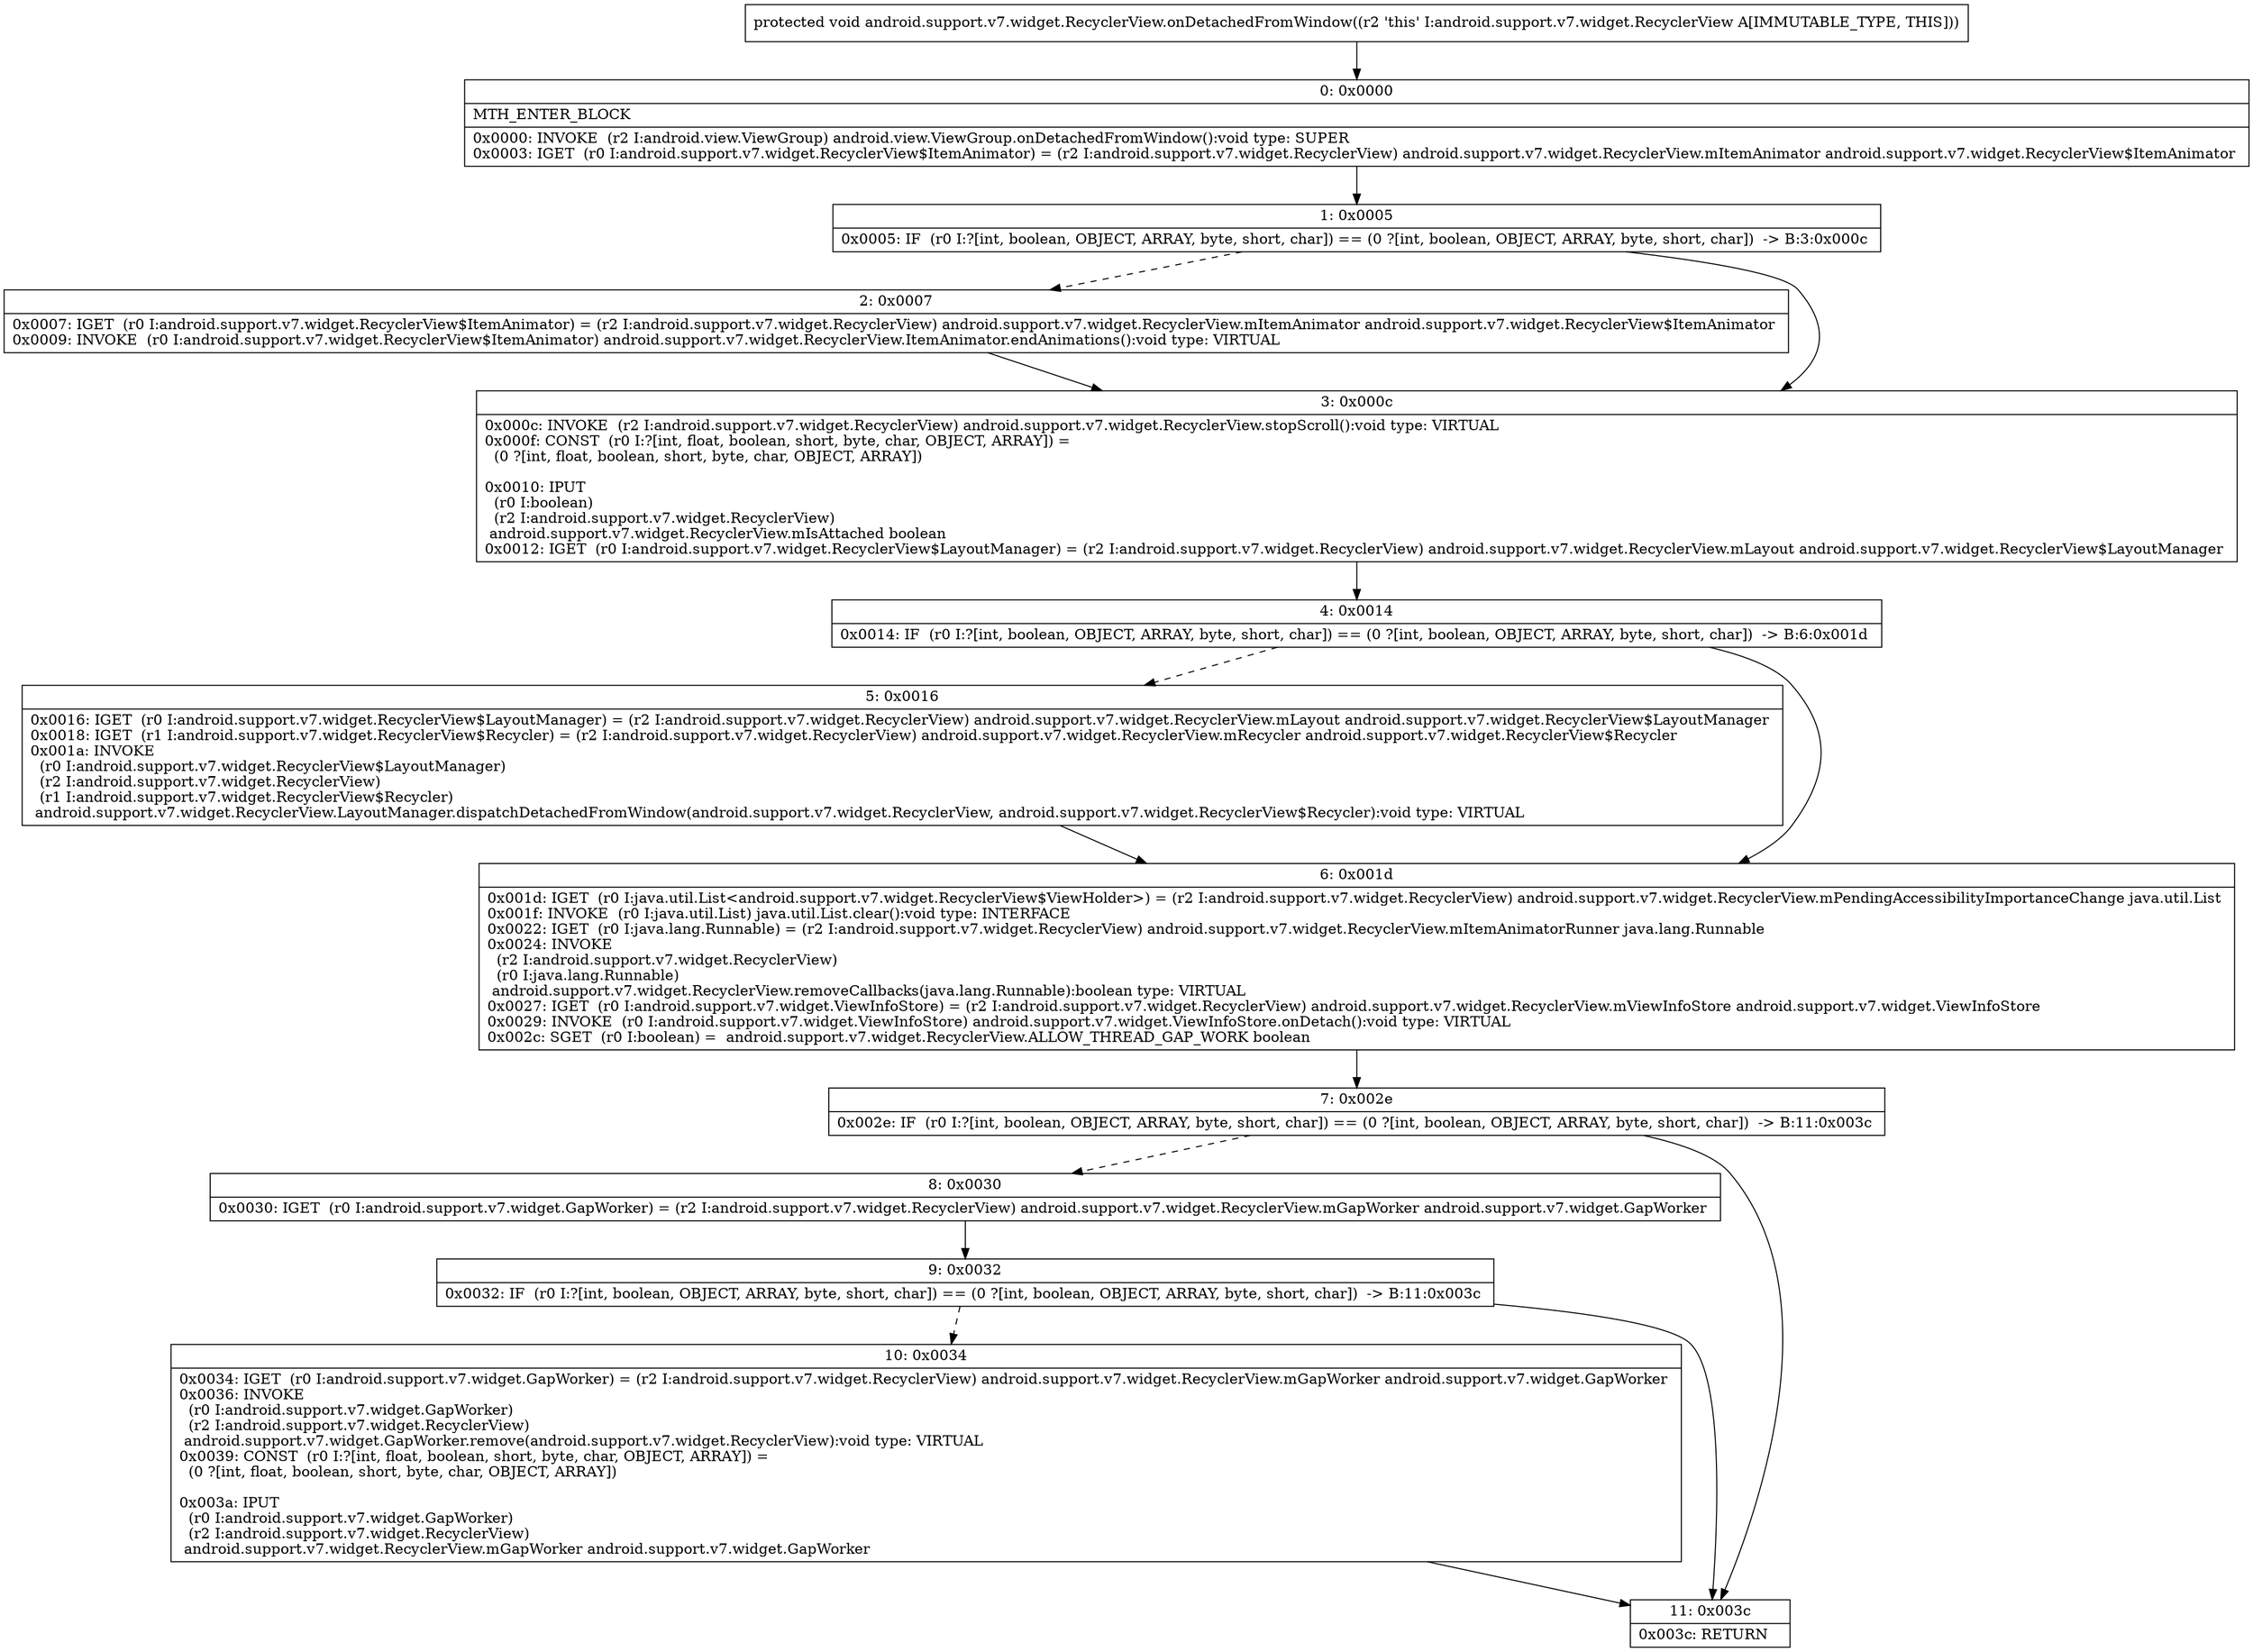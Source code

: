 digraph "CFG forandroid.support.v7.widget.RecyclerView.onDetachedFromWindow()V" {
Node_0 [shape=record,label="{0\:\ 0x0000|MTH_ENTER_BLOCK\l|0x0000: INVOKE  (r2 I:android.view.ViewGroup) android.view.ViewGroup.onDetachedFromWindow():void type: SUPER \l0x0003: IGET  (r0 I:android.support.v7.widget.RecyclerView$ItemAnimator) = (r2 I:android.support.v7.widget.RecyclerView) android.support.v7.widget.RecyclerView.mItemAnimator android.support.v7.widget.RecyclerView$ItemAnimator \l}"];
Node_1 [shape=record,label="{1\:\ 0x0005|0x0005: IF  (r0 I:?[int, boolean, OBJECT, ARRAY, byte, short, char]) == (0 ?[int, boolean, OBJECT, ARRAY, byte, short, char])  \-\> B:3:0x000c \l}"];
Node_2 [shape=record,label="{2\:\ 0x0007|0x0007: IGET  (r0 I:android.support.v7.widget.RecyclerView$ItemAnimator) = (r2 I:android.support.v7.widget.RecyclerView) android.support.v7.widget.RecyclerView.mItemAnimator android.support.v7.widget.RecyclerView$ItemAnimator \l0x0009: INVOKE  (r0 I:android.support.v7.widget.RecyclerView$ItemAnimator) android.support.v7.widget.RecyclerView.ItemAnimator.endAnimations():void type: VIRTUAL \l}"];
Node_3 [shape=record,label="{3\:\ 0x000c|0x000c: INVOKE  (r2 I:android.support.v7.widget.RecyclerView) android.support.v7.widget.RecyclerView.stopScroll():void type: VIRTUAL \l0x000f: CONST  (r0 I:?[int, float, boolean, short, byte, char, OBJECT, ARRAY]) = \l  (0 ?[int, float, boolean, short, byte, char, OBJECT, ARRAY])\l \l0x0010: IPUT  \l  (r0 I:boolean)\l  (r2 I:android.support.v7.widget.RecyclerView)\l android.support.v7.widget.RecyclerView.mIsAttached boolean \l0x0012: IGET  (r0 I:android.support.v7.widget.RecyclerView$LayoutManager) = (r2 I:android.support.v7.widget.RecyclerView) android.support.v7.widget.RecyclerView.mLayout android.support.v7.widget.RecyclerView$LayoutManager \l}"];
Node_4 [shape=record,label="{4\:\ 0x0014|0x0014: IF  (r0 I:?[int, boolean, OBJECT, ARRAY, byte, short, char]) == (0 ?[int, boolean, OBJECT, ARRAY, byte, short, char])  \-\> B:6:0x001d \l}"];
Node_5 [shape=record,label="{5\:\ 0x0016|0x0016: IGET  (r0 I:android.support.v7.widget.RecyclerView$LayoutManager) = (r2 I:android.support.v7.widget.RecyclerView) android.support.v7.widget.RecyclerView.mLayout android.support.v7.widget.RecyclerView$LayoutManager \l0x0018: IGET  (r1 I:android.support.v7.widget.RecyclerView$Recycler) = (r2 I:android.support.v7.widget.RecyclerView) android.support.v7.widget.RecyclerView.mRecycler android.support.v7.widget.RecyclerView$Recycler \l0x001a: INVOKE  \l  (r0 I:android.support.v7.widget.RecyclerView$LayoutManager)\l  (r2 I:android.support.v7.widget.RecyclerView)\l  (r1 I:android.support.v7.widget.RecyclerView$Recycler)\l android.support.v7.widget.RecyclerView.LayoutManager.dispatchDetachedFromWindow(android.support.v7.widget.RecyclerView, android.support.v7.widget.RecyclerView$Recycler):void type: VIRTUAL \l}"];
Node_6 [shape=record,label="{6\:\ 0x001d|0x001d: IGET  (r0 I:java.util.List\<android.support.v7.widget.RecyclerView$ViewHolder\>) = (r2 I:android.support.v7.widget.RecyclerView) android.support.v7.widget.RecyclerView.mPendingAccessibilityImportanceChange java.util.List \l0x001f: INVOKE  (r0 I:java.util.List) java.util.List.clear():void type: INTERFACE \l0x0022: IGET  (r0 I:java.lang.Runnable) = (r2 I:android.support.v7.widget.RecyclerView) android.support.v7.widget.RecyclerView.mItemAnimatorRunner java.lang.Runnable \l0x0024: INVOKE  \l  (r2 I:android.support.v7.widget.RecyclerView)\l  (r0 I:java.lang.Runnable)\l android.support.v7.widget.RecyclerView.removeCallbacks(java.lang.Runnable):boolean type: VIRTUAL \l0x0027: IGET  (r0 I:android.support.v7.widget.ViewInfoStore) = (r2 I:android.support.v7.widget.RecyclerView) android.support.v7.widget.RecyclerView.mViewInfoStore android.support.v7.widget.ViewInfoStore \l0x0029: INVOKE  (r0 I:android.support.v7.widget.ViewInfoStore) android.support.v7.widget.ViewInfoStore.onDetach():void type: VIRTUAL \l0x002c: SGET  (r0 I:boolean) =  android.support.v7.widget.RecyclerView.ALLOW_THREAD_GAP_WORK boolean \l}"];
Node_7 [shape=record,label="{7\:\ 0x002e|0x002e: IF  (r0 I:?[int, boolean, OBJECT, ARRAY, byte, short, char]) == (0 ?[int, boolean, OBJECT, ARRAY, byte, short, char])  \-\> B:11:0x003c \l}"];
Node_8 [shape=record,label="{8\:\ 0x0030|0x0030: IGET  (r0 I:android.support.v7.widget.GapWorker) = (r2 I:android.support.v7.widget.RecyclerView) android.support.v7.widget.RecyclerView.mGapWorker android.support.v7.widget.GapWorker \l}"];
Node_9 [shape=record,label="{9\:\ 0x0032|0x0032: IF  (r0 I:?[int, boolean, OBJECT, ARRAY, byte, short, char]) == (0 ?[int, boolean, OBJECT, ARRAY, byte, short, char])  \-\> B:11:0x003c \l}"];
Node_10 [shape=record,label="{10\:\ 0x0034|0x0034: IGET  (r0 I:android.support.v7.widget.GapWorker) = (r2 I:android.support.v7.widget.RecyclerView) android.support.v7.widget.RecyclerView.mGapWorker android.support.v7.widget.GapWorker \l0x0036: INVOKE  \l  (r0 I:android.support.v7.widget.GapWorker)\l  (r2 I:android.support.v7.widget.RecyclerView)\l android.support.v7.widget.GapWorker.remove(android.support.v7.widget.RecyclerView):void type: VIRTUAL \l0x0039: CONST  (r0 I:?[int, float, boolean, short, byte, char, OBJECT, ARRAY]) = \l  (0 ?[int, float, boolean, short, byte, char, OBJECT, ARRAY])\l \l0x003a: IPUT  \l  (r0 I:android.support.v7.widget.GapWorker)\l  (r2 I:android.support.v7.widget.RecyclerView)\l android.support.v7.widget.RecyclerView.mGapWorker android.support.v7.widget.GapWorker \l}"];
Node_11 [shape=record,label="{11\:\ 0x003c|0x003c: RETURN   \l}"];
MethodNode[shape=record,label="{protected void android.support.v7.widget.RecyclerView.onDetachedFromWindow((r2 'this' I:android.support.v7.widget.RecyclerView A[IMMUTABLE_TYPE, THIS])) }"];
MethodNode -> Node_0;
Node_0 -> Node_1;
Node_1 -> Node_2[style=dashed];
Node_1 -> Node_3;
Node_2 -> Node_3;
Node_3 -> Node_4;
Node_4 -> Node_5[style=dashed];
Node_4 -> Node_6;
Node_5 -> Node_6;
Node_6 -> Node_7;
Node_7 -> Node_8[style=dashed];
Node_7 -> Node_11;
Node_8 -> Node_9;
Node_9 -> Node_10[style=dashed];
Node_9 -> Node_11;
Node_10 -> Node_11;
}

